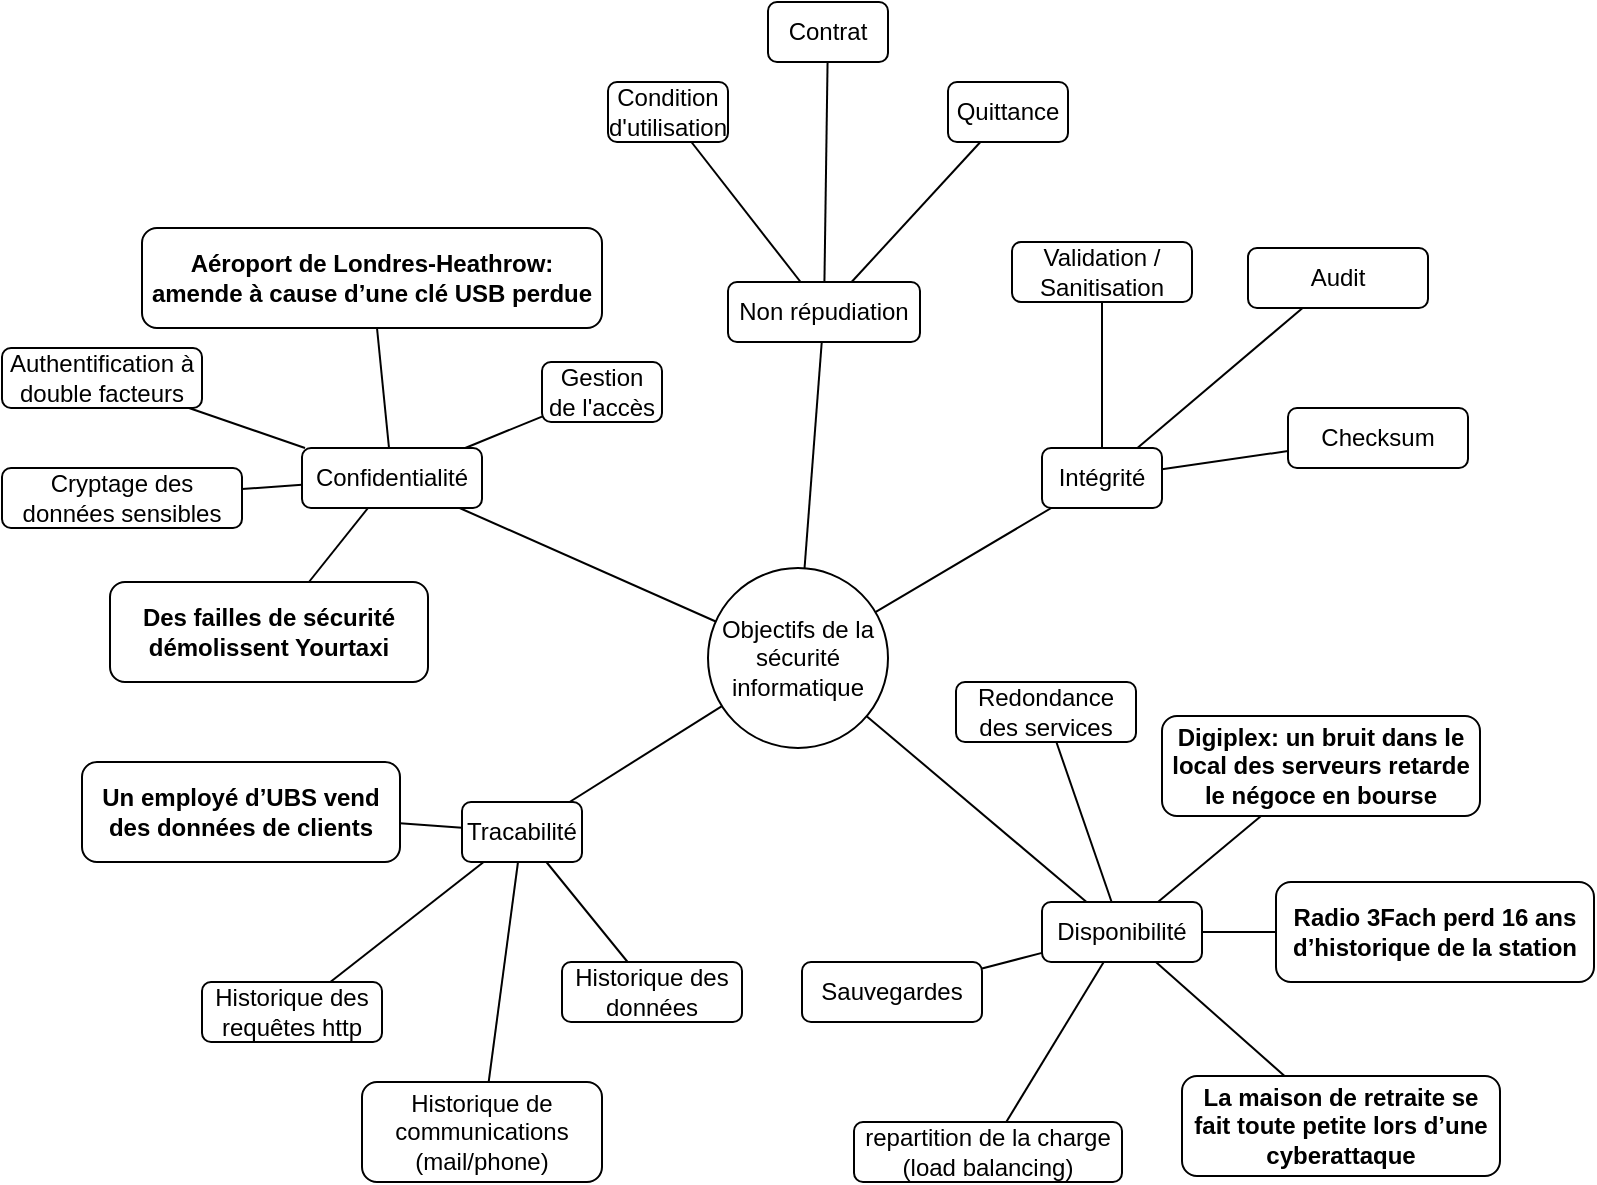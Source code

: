 <mxfile>
    <diagram id="0S5mv3sc2gkiW5UBAuV8" name="Page-1">
        <mxGraphModel dx="2503" dy="1177" grid="1" gridSize="10" guides="1" tooltips="1" connect="1" arrows="1" fold="1" page="1" pageScale="1" pageWidth="827" pageHeight="1169" math="0" shadow="0">
            <root>
                <mxCell id="0"/>
                <mxCell id="1" parent="0"/>
                <mxCell id="33" value="" style="edgeStyle=none;rounded=0;orthogonalLoop=1;jettySize=auto;html=1;endArrow=none;endFill=0;noEdgeStyle=1;" parent="1" source="2" target="32" edge="1">
                    <mxGeometry relative="1" as="geometry"/>
                </mxCell>
                <mxCell id="35" value="" style="edgeStyle=none;rounded=0;orthogonalLoop=1;jettySize=auto;html=1;endArrow=none;endFill=0;noEdgeStyle=1;" parent="1" source="2" target="34" edge="1">
                    <mxGeometry relative="1" as="geometry"/>
                </mxCell>
                <mxCell id="2" value="Intégrité" style="rounded=1;whiteSpace=wrap;html=1;" parent="1" vertex="1">
                    <mxGeometry x="650" y="383" width="60" height="30" as="geometry"/>
                </mxCell>
                <mxCell id="10" value="" style="rounded=0;orthogonalLoop=1;jettySize=auto;html=1;endArrow=none;endFill=0;noEdgeStyle=1;" parent="1" source="3" target="6" edge="1">
                    <mxGeometry relative="1" as="geometry"/>
                </mxCell>
                <mxCell id="11" value="" style="edgeStyle=none;rounded=0;orthogonalLoop=1;jettySize=auto;html=1;endArrow=none;endFill=0;noEdgeStyle=1;" parent="1" source="3" target="4" edge="1">
                    <mxGeometry relative="1" as="geometry"/>
                </mxCell>
                <mxCell id="12" value="" style="edgeStyle=none;rounded=0;orthogonalLoop=1;jettySize=auto;html=1;endArrow=none;endFill=0;noEdgeStyle=1;" parent="1" source="3" target="7" edge="1">
                    <mxGeometry relative="1" as="geometry"/>
                </mxCell>
                <mxCell id="3" value="Objectifs de la sécurité informatique" style="ellipse;whiteSpace=wrap;html=1;aspect=fixed;" parent="1" vertex="1">
                    <mxGeometry x="483" y="443" width="90" height="90" as="geometry"/>
                </mxCell>
                <mxCell id="22" value="" style="edgeStyle=none;rounded=0;orthogonalLoop=1;jettySize=auto;html=1;endArrow=none;endFill=0;noEdgeStyle=1;" parent="1" source="4" target="21" edge="1">
                    <mxGeometry relative="1" as="geometry"/>
                </mxCell>
                <mxCell id="23" value="" style="edgeStyle=none;rounded=0;orthogonalLoop=1;jettySize=auto;html=1;endArrow=none;endFill=0;noEdgeStyle=1;" parent="1" source="4" target="20" edge="1">
                    <mxGeometry relative="1" as="geometry"/>
                </mxCell>
                <mxCell id="40" value="" style="edgeStyle=none;rounded=0;orthogonalLoop=1;jettySize=auto;html=1;endArrow=none;endFill=0;noEdgeStyle=1;" parent="1" source="4" target="39" edge="1">
                    <mxGeometry relative="1" as="geometry"/>
                </mxCell>
                <mxCell id="4" value="Confidentialité" style="rounded=1;whiteSpace=wrap;html=1;" parent="1" vertex="1">
                    <mxGeometry x="280" y="383" width="90" height="30" as="geometry"/>
                </mxCell>
                <mxCell id="29" value="" style="edgeStyle=none;rounded=0;orthogonalLoop=1;jettySize=auto;html=1;endArrow=none;endFill=0;noEdgeStyle=1;" parent="1" source="5" target="28" edge="1">
                    <mxGeometry relative="1" as="geometry"/>
                </mxCell>
                <mxCell id="31" value="" style="edgeStyle=none;rounded=0;orthogonalLoop=1;jettySize=auto;html=1;endArrow=none;endFill=0;noEdgeStyle=1;" parent="1" source="5" target="30" edge="1">
                    <mxGeometry relative="1" as="geometry"/>
                </mxCell>
                <mxCell id="5" value="Disponibilité" style="rounded=1;whiteSpace=wrap;html=1;" parent="1" vertex="1">
                    <mxGeometry x="650" y="610" width="80" height="30" as="geometry"/>
                </mxCell>
                <mxCell id="26" value="" style="edgeStyle=none;rounded=0;orthogonalLoop=1;jettySize=auto;html=1;endArrow=none;endFill=0;noEdgeStyle=1;" parent="1" source="6" target="25" edge="1">
                    <mxGeometry relative="1" as="geometry"/>
                </mxCell>
                <mxCell id="27" value="" style="edgeStyle=none;rounded=0;orthogonalLoop=1;jettySize=auto;html=1;endArrow=none;endFill=0;noEdgeStyle=1;" parent="1" source="6" target="24" edge="1">
                    <mxGeometry relative="1" as="geometry"/>
                </mxCell>
                <mxCell id="6" value="Non répudiation" style="rounded=1;whiteSpace=wrap;html=1;" parent="1" vertex="1">
                    <mxGeometry x="493" y="300" width="96" height="30" as="geometry"/>
                </mxCell>
                <mxCell id="14" value="" style="edgeStyle=none;rounded=0;orthogonalLoop=1;jettySize=auto;html=1;endArrow=none;endFill=0;noEdgeStyle=1;" parent="1" source="7" target="13" edge="1">
                    <mxGeometry relative="1" as="geometry"/>
                </mxCell>
                <mxCell id="18" value="" style="edgeStyle=none;rounded=0;orthogonalLoop=1;jettySize=auto;html=1;endArrow=none;endFill=0;noEdgeStyle=1;" parent="1" source="7" target="16" edge="1">
                    <mxGeometry relative="1" as="geometry"/>
                </mxCell>
                <mxCell id="19" value="" style="edgeStyle=none;rounded=0;orthogonalLoop=1;jettySize=auto;html=1;endArrow=none;endFill=0;noEdgeStyle=1;" parent="1" source="7" target="17" edge="1">
                    <mxGeometry relative="1" as="geometry"/>
                </mxCell>
                <mxCell id="7" value="Tracabilité" style="rounded=1;whiteSpace=wrap;html=1;" parent="1" vertex="1">
                    <mxGeometry x="360" y="560" width="60" height="30" as="geometry"/>
                </mxCell>
                <mxCell id="8" value="" style="endArrow=none;html=1;noEdgeStyle=1;" parent="1" source="3" target="2" edge="1">
                    <mxGeometry width="50" height="50" relative="1" as="geometry">
                        <mxPoint x="517" y="557" as="sourcePoint"/>
                        <mxPoint x="567" y="507" as="targetPoint"/>
                    </mxGeometry>
                </mxCell>
                <mxCell id="9" value="" style="endArrow=none;html=1;noEdgeStyle=1;" parent="1" source="3" target="5" edge="1">
                    <mxGeometry width="50" height="50" relative="1" as="geometry">
                        <mxPoint x="514.531" y="394.526" as="sourcePoint"/>
                        <mxPoint x="397" y="344.698" as="targetPoint"/>
                    </mxGeometry>
                </mxCell>
                <mxCell id="13" value="Historique des requêtes http" style="rounded=1;whiteSpace=wrap;html=1;" parent="1" vertex="1">
                    <mxGeometry x="230" y="650" width="90" height="30" as="geometry"/>
                </mxCell>
                <mxCell id="16" value="Historique des données" style="rounded=1;whiteSpace=wrap;html=1;" parent="1" vertex="1">
                    <mxGeometry x="410" y="640" width="90" height="30" as="geometry"/>
                </mxCell>
                <mxCell id="17" value="Historique de communications (mail/phone)" style="rounded=1;whiteSpace=wrap;html=1;" parent="1" vertex="1">
                    <mxGeometry x="310" y="700" width="120" height="50" as="geometry"/>
                </mxCell>
                <mxCell id="20" value="Cryptage des données sensibles" style="rounded=1;whiteSpace=wrap;html=1;" parent="1" vertex="1">
                    <mxGeometry x="130" y="393" width="120" height="30" as="geometry"/>
                </mxCell>
                <mxCell id="21" value="Gestion de l'accès" style="rounded=1;whiteSpace=wrap;html=1;" parent="1" vertex="1">
                    <mxGeometry x="400" y="340" width="60" height="30" as="geometry"/>
                </mxCell>
                <mxCell id="24" value="Contrat" style="rounded=1;whiteSpace=wrap;html=1;" parent="1" vertex="1">
                    <mxGeometry x="513" y="160" width="60" height="30" as="geometry"/>
                </mxCell>
                <mxCell id="25" value="Condition d'utilisation" style="rounded=1;whiteSpace=wrap;html=1;" parent="1" vertex="1">
                    <mxGeometry x="433" y="200" width="60" height="30" as="geometry"/>
                </mxCell>
                <mxCell id="28" value="Redondance des services" style="rounded=1;whiteSpace=wrap;html=1;" parent="1" vertex="1">
                    <mxGeometry x="607" y="500" width="90" height="30" as="geometry"/>
                </mxCell>
                <mxCell id="30" value="Sauvegardes" style="rounded=1;whiteSpace=wrap;html=1;" parent="1" vertex="1">
                    <mxGeometry x="530" y="640" width="90" height="30" as="geometry"/>
                </mxCell>
                <mxCell id="32" value="Checksum" style="rounded=1;whiteSpace=wrap;html=1;" parent="1" vertex="1">
                    <mxGeometry x="773" y="363" width="90" height="30" as="geometry"/>
                </mxCell>
                <mxCell id="34" value="Audit" style="rounded=1;whiteSpace=wrap;html=1;" parent="1" vertex="1">
                    <mxGeometry x="753" y="283" width="90" height="30" as="geometry"/>
                </mxCell>
                <mxCell id="36" value="Quittance" style="rounded=1;whiteSpace=wrap;html=1;" parent="1" vertex="1">
                    <mxGeometry x="603" y="200" width="60" height="30" as="geometry"/>
                </mxCell>
                <mxCell id="37" value="" style="edgeStyle=none;rounded=0;orthogonalLoop=1;jettySize=auto;html=1;endArrow=none;endFill=0;noEdgeStyle=1;" parent="1" source="6" target="36" edge="1">
                    <mxGeometry relative="1" as="geometry">
                        <mxPoint x="685" y="471" as="sourcePoint"/>
                        <mxPoint x="727" y="471" as="targetPoint"/>
                    </mxGeometry>
                </mxCell>
                <mxCell id="39" value="Authentification à double facteurs" style="rounded=1;whiteSpace=wrap;html=1;" parent="1" vertex="1">
                    <mxGeometry x="130" y="333" width="100" height="30" as="geometry"/>
                </mxCell>
                <mxCell id="41" value="repartition de la charge (load balancing)" style="rounded=1;whiteSpace=wrap;html=1;" vertex="1" parent="1">
                    <mxGeometry x="556" y="720" width="134" height="30" as="geometry"/>
                </mxCell>
                <mxCell id="42" value="" style="edgeStyle=none;rounded=0;orthogonalLoop=1;jettySize=auto;html=1;endArrow=none;endFill=0;noEdgeStyle=1;" edge="1" parent="1" source="5" target="41">
                    <mxGeometry relative="1" as="geometry">
                        <mxPoint x="565" y="471" as="sourcePoint"/>
                        <mxPoint x="604.167" y="562" as="targetPoint"/>
                    </mxGeometry>
                </mxCell>
                <mxCell id="43" value="Validation / Sanitisation" style="rounded=1;whiteSpace=wrap;html=1;" vertex="1" parent="1">
                    <mxGeometry x="635" y="280" width="90" height="30" as="geometry"/>
                </mxCell>
                <mxCell id="44" value="" style="edgeStyle=none;rounded=0;orthogonalLoop=1;jettySize=auto;html=1;endArrow=none;endFill=0;noEdgeStyle=1;" edge="1" parent="1" source="2" target="43">
                    <mxGeometry relative="1" as="geometry">
                        <mxPoint x="429.832" y="318" as="sourcePoint"/>
                        <mxPoint x="391.168" y="247" as="targetPoint"/>
                    </mxGeometry>
                </mxCell>
                <mxCell id="53" value="&lt;span style=&quot;font-weight: 600&quot; class=&quot;notion-enable-hover&quot;&gt;Aéroport de Londres-Heathrow: amende à cause d’une clé USB perdue&lt;/span&gt;" style="rounded=1;whiteSpace=wrap;html=1;" vertex="1" parent="1">
                    <mxGeometry x="200" y="273" width="230" height="50" as="geometry"/>
                </mxCell>
                <mxCell id="54" value="" style="edgeStyle=none;rounded=0;orthogonalLoop=1;jettySize=auto;html=1;endArrow=none;endFill=0;noEdgeStyle=1;" edge="1" parent="1" source="4" target="53">
                    <mxGeometry relative="1" as="geometry">
                        <mxPoint x="351" y="372.816" as="sourcePoint"/>
                        <mxPoint x="250" y="367.913" as="targetPoint"/>
                    </mxGeometry>
                </mxCell>
                <mxCell id="55" value="&lt;span style=&quot;font-weight: 600&quot; class=&quot;notion-enable-hover&quot;&gt;Des failles de sécurité démolissent Yourtaxi&lt;/span&gt;" style="rounded=1;whiteSpace=wrap;html=1;" vertex="1" parent="1">
                    <mxGeometry x="184" y="450" width="159" height="50" as="geometry"/>
                </mxCell>
                <mxCell id="56" value="" style="edgeStyle=none;rounded=0;orthogonalLoop=1;jettySize=auto;html=1;endArrow=none;endFill=0;noEdgeStyle=1;" edge="1" parent="1" source="4" target="55">
                    <mxGeometry relative="1" as="geometry">
                        <mxPoint x="397.875" y="360" as="sourcePoint"/>
                        <mxPoint x="409.125" y="270" as="targetPoint"/>
                    </mxGeometry>
                </mxCell>
                <mxCell id="57" value="&lt;span style=&quot;font-weight: 600&quot; class=&quot;notion-enable-hover&quot;&gt;Radio 3Fach perd 16 ans d’historique de la station&lt;/span&gt;" style="rounded=1;whiteSpace=wrap;html=1;" vertex="1" parent="1">
                    <mxGeometry x="767" y="600" width="159" height="50" as="geometry"/>
                </mxCell>
                <mxCell id="58" value="" style="edgeStyle=none;rounded=0;orthogonalLoop=1;jettySize=auto;html=1;endArrow=none;endFill=0;noEdgeStyle=1;" edge="1" parent="1" source="5" target="57">
                    <mxGeometry relative="1" as="geometry">
                        <mxPoint x="505.55" y="554" as="sourcePoint"/>
                        <mxPoint x="503.45" y="624" as="targetPoint"/>
                    </mxGeometry>
                </mxCell>
                <mxCell id="59" value="&lt;span style=&quot;font-weight: 600&quot; class=&quot;notion-enable-hover&quot;&gt;Digiplex: un bruit dans le local des serveurs retarde le négoce en bourse&lt;/span&gt;" style="rounded=1;whiteSpace=wrap;html=1;" vertex="1" parent="1">
                    <mxGeometry x="710" y="517" width="159" height="50" as="geometry"/>
                </mxCell>
                <mxCell id="60" value="" style="edgeStyle=none;rounded=0;orthogonalLoop=1;jettySize=auto;html=1;endArrow=none;endFill=0;noEdgeStyle=1;" edge="1" parent="1" source="5" target="59">
                    <mxGeometry relative="1" as="geometry">
                        <mxPoint x="517.773" y="554" as="sourcePoint"/>
                        <mxPoint x="615.879" y="679" as="targetPoint"/>
                    </mxGeometry>
                </mxCell>
                <mxCell id="61" value="&lt;span style=&quot;font-weight: 600&quot; class=&quot;notion-enable-hover&quot;&gt;La maison de retraite se fait toute petite lors d’une cyberattaque&lt;/span&gt;" style="rounded=1;whiteSpace=wrap;html=1;" vertex="1" parent="1">
                    <mxGeometry x="720" y="697" width="159" height="50" as="geometry"/>
                </mxCell>
                <mxCell id="62" value="" style="edgeStyle=none;rounded=0;orthogonalLoop=1;jettySize=auto;html=1;endArrow=none;endFill=0;noEdgeStyle=1;" edge="1" parent="1" source="5" target="61">
                    <mxGeometry relative="1" as="geometry">
                        <mxPoint x="505.55" y="554" as="sourcePoint"/>
                        <mxPoint x="503.45" y="624" as="targetPoint"/>
                    </mxGeometry>
                </mxCell>
                <mxCell id="63" value="&lt;span style=&quot;font-weight: 600&quot; class=&quot;notion-enable-hover&quot;&gt;Un employé d’UBS vend des données de clients&lt;/span&gt;" style="rounded=1;whiteSpace=wrap;html=1;" vertex="1" parent="1">
                    <mxGeometry x="170" y="540" width="159" height="50" as="geometry"/>
                </mxCell>
                <mxCell id="64" value="" style="edgeStyle=none;rounded=0;orthogonalLoop=1;jettySize=auto;html=1;endArrow=none;endFill=0;noEdgeStyle=1;" edge="1" parent="1" source="7" target="63">
                    <mxGeometry relative="1" as="geometry">
                        <mxPoint x="353.833" y="519" as="sourcePoint"/>
                        <mxPoint x="297.167" y="579" as="targetPoint"/>
                    </mxGeometry>
                </mxCell>
            </root>
        </mxGraphModel>
    </diagram>
</mxfile>